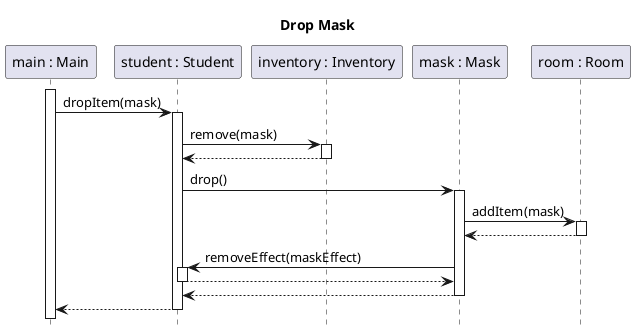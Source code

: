 @startuml student-drop-mask

title Drop Mask
hide footbox
autoactivate on

participant "main : Main" as main
participant "student : Student" as student
participant "inventory : Inventory" as inventory
participant "mask : Mask" as mask
participant "room : Room" as room

main++
main-> student : dropItem(mask)
	student -> inventory : remove(mask)
	return
	student -> mask ++ : drop()
		mask -> room ++: addItem(mask)
		return
		mask -> student : removeEffect(maskEffect)
		return
	return
return

@enduml